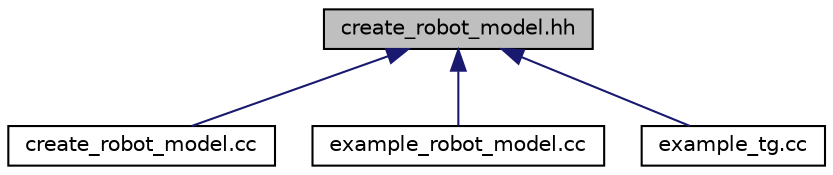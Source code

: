 digraph "create_robot_model.hh"
{
 // LATEX_PDF_SIZE
  edge [fontname="Helvetica",fontsize="10",labelfontname="Helvetica",labelfontsize="10"];
  node [fontname="Helvetica",fontsize="10",shape=record];
  Node1 [label="create_robot_model.hh",height=0.2,width=0.4,color="black", fillcolor="grey75", style="filled", fontcolor="black",tooltip="create robot model function."];
  Node1 -> Node2 [dir="back",color="midnightblue",fontsize="10",style="solid",fontname="Helvetica"];
  Node2 [label="create_robot_model.cc",height=0.2,width=0.4,color="black", fillcolor="white", style="filled",URL="$create__robot__model_8cc.html",tooltip=" "];
  Node1 -> Node3 [dir="back",color="midnightblue",fontsize="10",style="solid",fontname="Helvetica"];
  Node3 [label="example_robot_model.cc",height=0.2,width=0.4,color="black", fillcolor="white", style="filled",URL="$example__robot__model_8cc.html",tooltip=" "];
  Node1 -> Node4 [dir="back",color="midnightblue",fontsize="10",style="solid",fontname="Helvetica"];
  Node4 [label="example_tg.cc",height=0.2,width=0.4,color="black", fillcolor="white", style="filled",URL="$example__tg_8cc.html",tooltip=" "];
}
